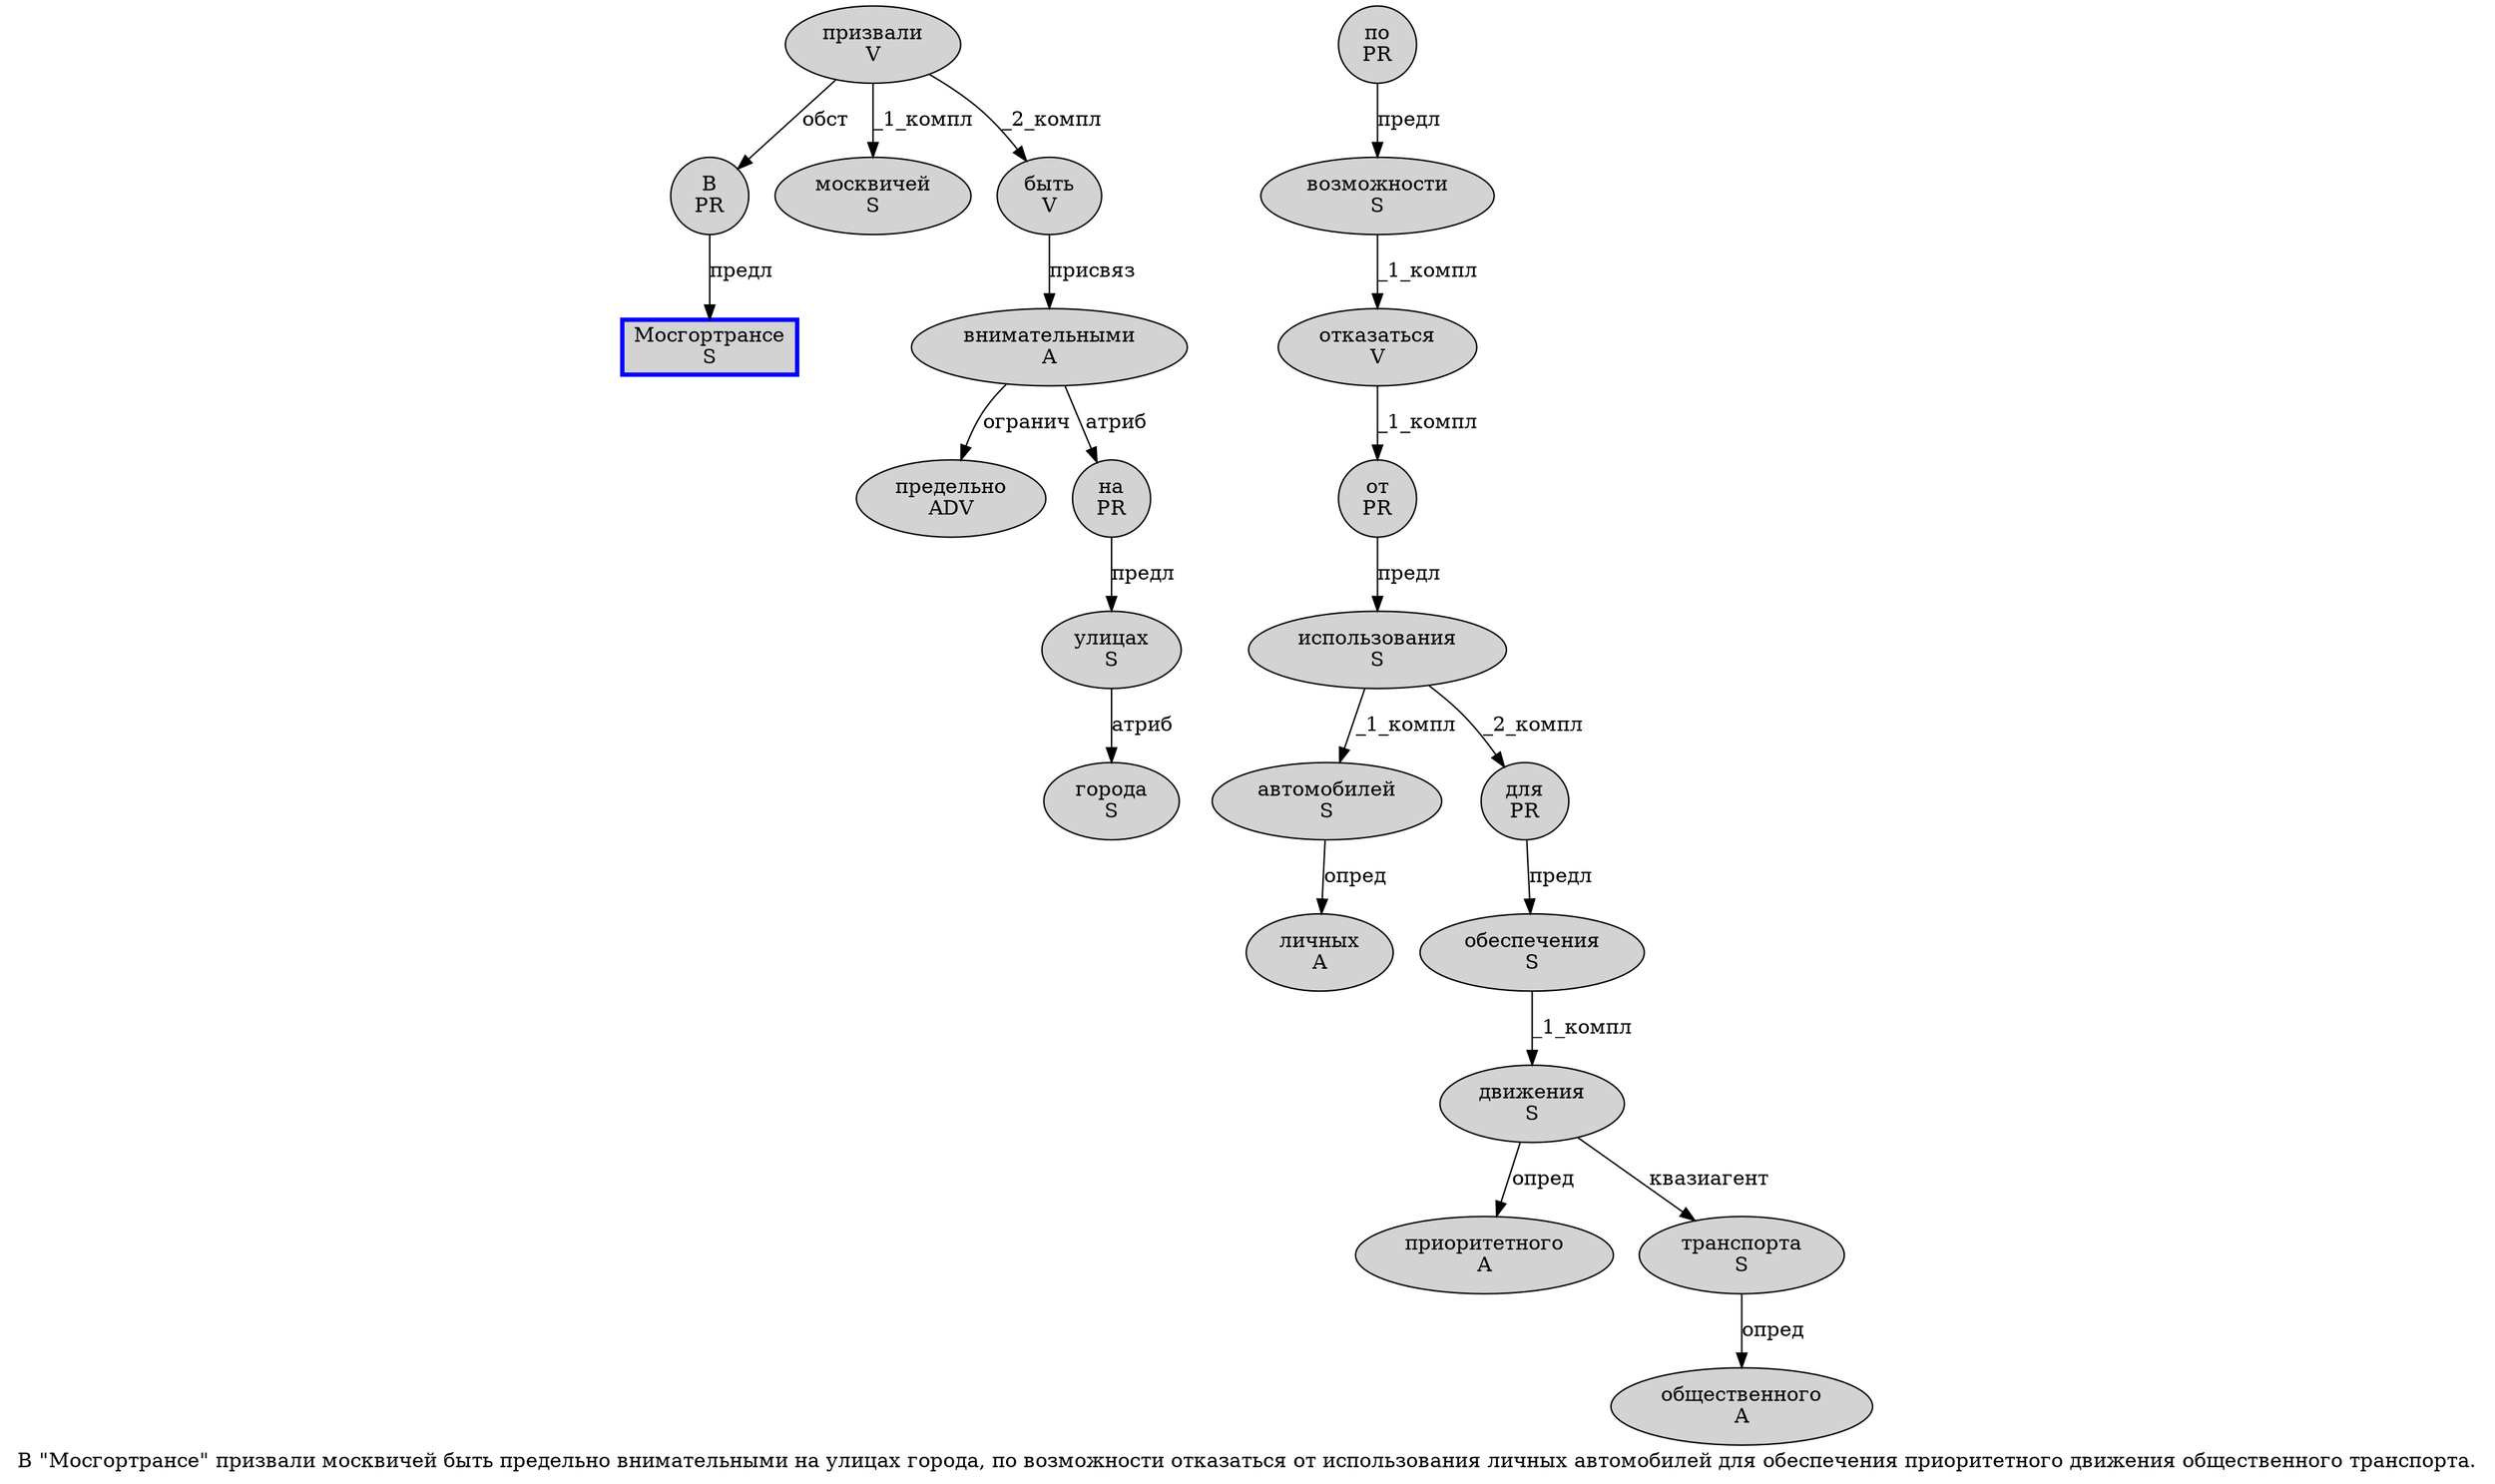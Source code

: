 digraph SENTENCE_857 {
	graph [label="В \"Мосгортрансе\" призвали москвичей быть предельно внимательными на улицах города, по возможности отказаться от использования личных автомобилей для обеспечения приоритетного движения общественного транспорта."]
	node [style=filled]
		0 [label="В
PR" color="" fillcolor=lightgray penwidth=1 shape=ellipse]
		2 [label="Мосгортрансе
S" color=blue fillcolor=lightgray penwidth=3 shape=box]
		4 [label="призвали
V" color="" fillcolor=lightgray penwidth=1 shape=ellipse]
		5 [label="москвичей
S" color="" fillcolor=lightgray penwidth=1 shape=ellipse]
		6 [label="быть
V" color="" fillcolor=lightgray penwidth=1 shape=ellipse]
		7 [label="предельно
ADV" color="" fillcolor=lightgray penwidth=1 shape=ellipse]
		8 [label="внимательными
A" color="" fillcolor=lightgray penwidth=1 shape=ellipse]
		9 [label="на
PR" color="" fillcolor=lightgray penwidth=1 shape=ellipse]
		10 [label="улицах
S" color="" fillcolor=lightgray penwidth=1 shape=ellipse]
		11 [label="города
S" color="" fillcolor=lightgray penwidth=1 shape=ellipse]
		13 [label="по
PR" color="" fillcolor=lightgray penwidth=1 shape=ellipse]
		14 [label="возможности
S" color="" fillcolor=lightgray penwidth=1 shape=ellipse]
		15 [label="отказаться
V" color="" fillcolor=lightgray penwidth=1 shape=ellipse]
		16 [label="от
PR" color="" fillcolor=lightgray penwidth=1 shape=ellipse]
		17 [label="использования
S" color="" fillcolor=lightgray penwidth=1 shape=ellipse]
		18 [label="личных
A" color="" fillcolor=lightgray penwidth=1 shape=ellipse]
		19 [label="автомобилей
S" color="" fillcolor=lightgray penwidth=1 shape=ellipse]
		20 [label="для
PR" color="" fillcolor=lightgray penwidth=1 shape=ellipse]
		21 [label="обеспечения
S" color="" fillcolor=lightgray penwidth=1 shape=ellipse]
		22 [label="приоритетного
A" color="" fillcolor=lightgray penwidth=1 shape=ellipse]
		23 [label="движения
S" color="" fillcolor=lightgray penwidth=1 shape=ellipse]
		24 [label="общественного
A" color="" fillcolor=lightgray penwidth=1 shape=ellipse]
		25 [label="транспорта
S" color="" fillcolor=lightgray penwidth=1 shape=ellipse]
			25 -> 24 [label="опред"]
			21 -> 23 [label="_1_компл"]
			20 -> 21 [label="предл"]
			17 -> 19 [label="_1_компл"]
			17 -> 20 [label="_2_компл"]
			23 -> 22 [label="опред"]
			23 -> 25 [label="квазиагент"]
			10 -> 11 [label="атриб"]
			15 -> 16 [label="_1_компл"]
			8 -> 7 [label="огранич"]
			8 -> 9 [label="атриб"]
			16 -> 17 [label="предл"]
			6 -> 8 [label="присвяз"]
			9 -> 10 [label="предл"]
			14 -> 15 [label="_1_компл"]
			13 -> 14 [label="предл"]
			4 -> 0 [label="обст"]
			4 -> 5 [label="_1_компл"]
			4 -> 6 [label="_2_компл"]
			19 -> 18 [label="опред"]
			0 -> 2 [label="предл"]
}